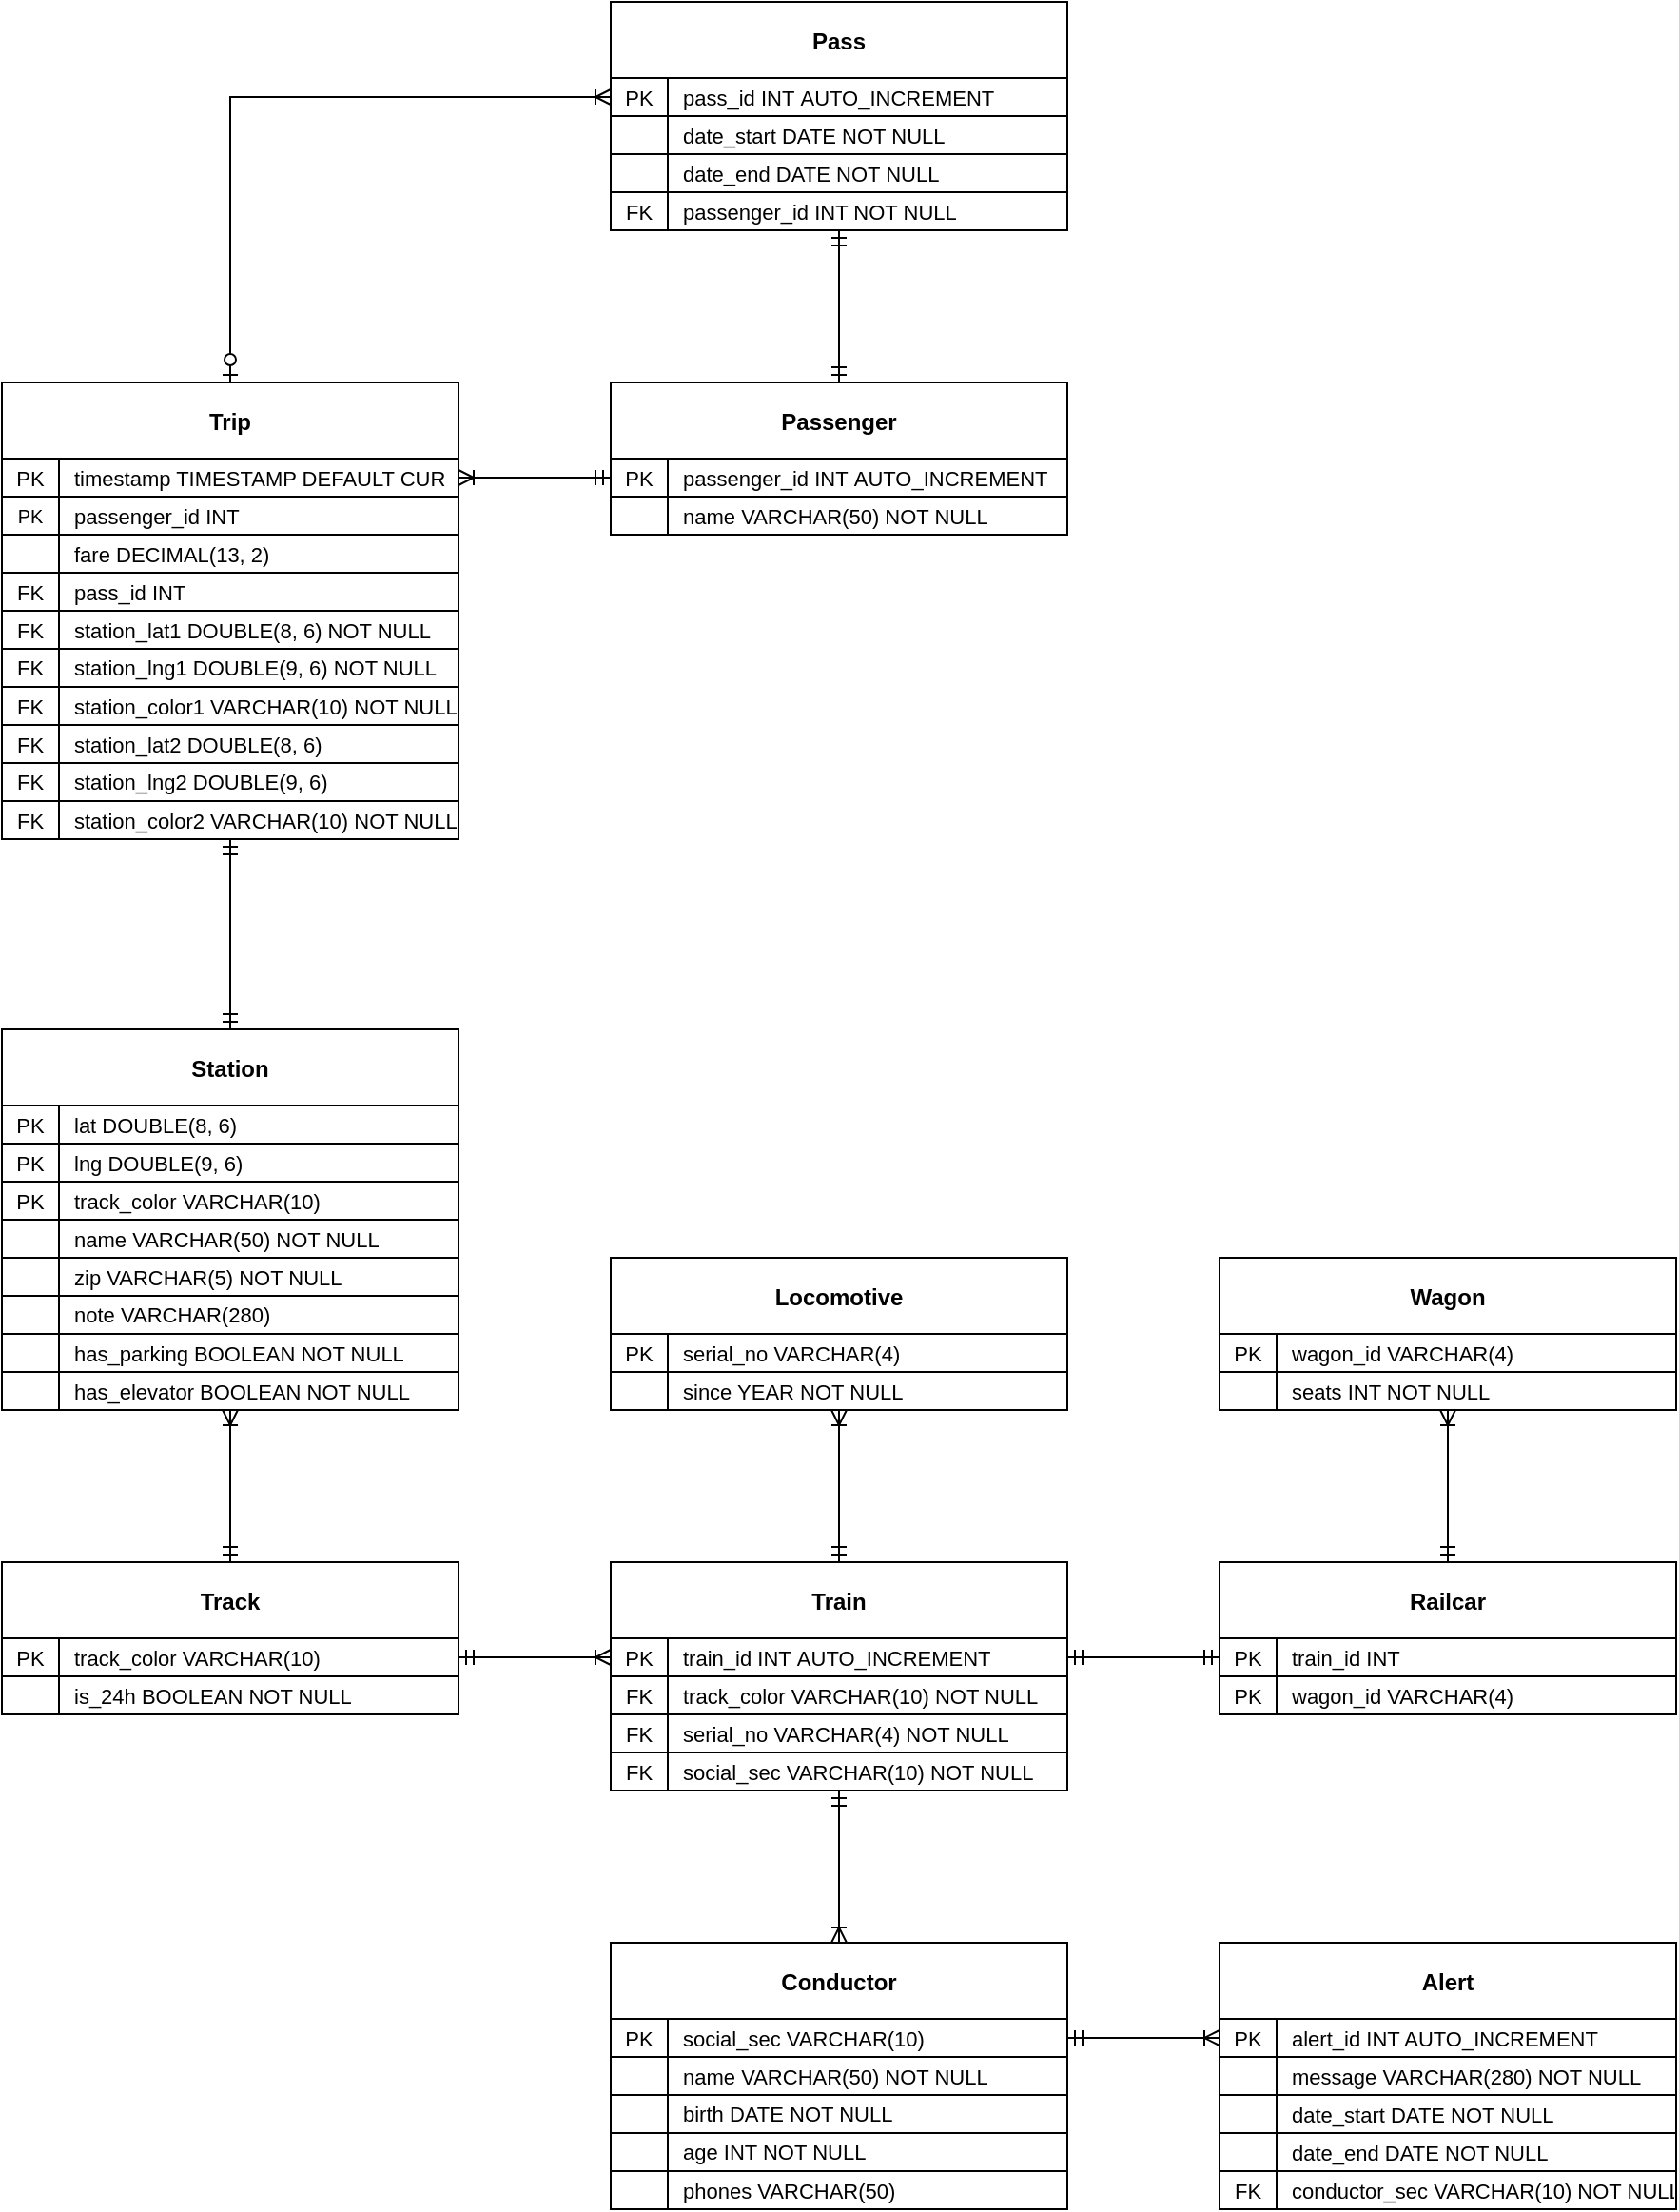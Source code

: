 <mxfile version="21.1.2" type="device">
  <diagram id="R2lEEEUBdFMjLlhIrx00" name="Page-1">
    <mxGraphModel dx="794" dy="782" grid="1" gridSize="10" guides="1" tooltips="1" connect="1" arrows="1" fold="1" page="1" pageScale="1" pageWidth="960" pageHeight="1240" math="0" shadow="0" extFonts="Permanent Marker^https://fonts.googleapis.com/css?family=Permanent+Marker">
      <root>
        <mxCell id="0" />
        <mxCell id="1" parent="0" />
        <mxCell id="haOGkzx7AJRhTtGTXuwG-31" value="Track" style="shape=table;startSize=40;container=1;collapsible=0;childLayout=tableLayout;fixedRows=1;rowLines=0;fontStyle=1;align=center;resizeLast=1;fontSize=12;swimlaneFillColor=none;" parent="1" vertex="1">
          <mxGeometry x="40" y="860" width="240" height="80" as="geometry">
            <mxRectangle x="120" y="120" width="80" height="30" as="alternateBounds" />
          </mxGeometry>
        </mxCell>
        <mxCell id="haOGkzx7AJRhTtGTXuwG-32" value="" style="shape=partialRectangle;collapsible=0;dropTarget=0;pointerEvents=0;fillColor=none;points=[[0,0.5],[1,0.5]];portConstraint=eastwest;top=0;left=0;right=0;bottom=1;fontSize=11;" parent="haOGkzx7AJRhTtGTXuwG-31" vertex="1">
          <mxGeometry y="40" width="240" height="20" as="geometry" />
        </mxCell>
        <mxCell id="haOGkzx7AJRhTtGTXuwG-33" value="PK" style="shape=partialRectangle;overflow=hidden;connectable=0;fillColor=none;top=0;left=0;bottom=0;right=0;fontStyle=0;fontSize=11;" parent="haOGkzx7AJRhTtGTXuwG-32" vertex="1">
          <mxGeometry width="30" height="20" as="geometry">
            <mxRectangle width="30" height="20" as="alternateBounds" />
          </mxGeometry>
        </mxCell>
        <mxCell id="haOGkzx7AJRhTtGTXuwG-34" value="track_color VARCHAR(10)" style="shape=partialRectangle;overflow=hidden;connectable=0;fillColor=none;top=0;left=0;bottom=0;right=0;align=left;spacingLeft=6;fontStyle=0;fontSize=11;" parent="haOGkzx7AJRhTtGTXuwG-32" vertex="1">
          <mxGeometry x="30" width="210" height="20" as="geometry">
            <mxRectangle width="210" height="20" as="alternateBounds" />
          </mxGeometry>
        </mxCell>
        <mxCell id="haOGkzx7AJRhTtGTXuwG-35" value="" style="shape=partialRectangle;collapsible=0;dropTarget=0;pointerEvents=0;fillColor=none;points=[[0,0.5],[1,0.5]];portConstraint=eastwest;top=0;left=0;right=0;bottom=0;fontSize=11;" parent="haOGkzx7AJRhTtGTXuwG-31" vertex="1">
          <mxGeometry y="60" width="240" height="20" as="geometry" />
        </mxCell>
        <mxCell id="haOGkzx7AJRhTtGTXuwG-36" value="" style="shape=partialRectangle;overflow=hidden;connectable=0;fillColor=none;top=0;left=0;bottom=0;right=0;fontSize=11;" parent="haOGkzx7AJRhTtGTXuwG-35" vertex="1">
          <mxGeometry width="30" height="20" as="geometry">
            <mxRectangle width="30" height="20" as="alternateBounds" />
          </mxGeometry>
        </mxCell>
        <mxCell id="haOGkzx7AJRhTtGTXuwG-37" value="is_24h BOOLEAN NOT NULL" style="shape=partialRectangle;overflow=hidden;connectable=0;fillColor=none;top=0;left=0;bottom=0;right=0;align=left;spacingLeft=6;fontSize=11;" parent="haOGkzx7AJRhTtGTXuwG-35" vertex="1">
          <mxGeometry x="30" width="210" height="20" as="geometry">
            <mxRectangle width="210" height="20" as="alternateBounds" />
          </mxGeometry>
        </mxCell>
        <mxCell id="haOGkzx7AJRhTtGTXuwG-38" value="Station" style="shape=table;startSize=40;container=1;collapsible=0;childLayout=tableLayout;fixedRows=1;rowLines=0;fontStyle=1;align=center;resizeLast=1;fontSize=12;swimlaneFillColor=none;" parent="1" vertex="1">
          <mxGeometry x="40" y="580" width="240" height="200" as="geometry">
            <mxRectangle x="120" y="120" width="80" height="30" as="alternateBounds" />
          </mxGeometry>
        </mxCell>
        <mxCell id="haOGkzx7AJRhTtGTXuwG-39" value="" style="shape=partialRectangle;collapsible=0;dropTarget=0;pointerEvents=0;fillColor=none;points=[[0,0.5],[1,0.5]];portConstraint=eastwest;top=0;left=0;right=0;bottom=1;fontSize=11;" parent="haOGkzx7AJRhTtGTXuwG-38" vertex="1">
          <mxGeometry y="40" width="240" height="20" as="geometry" />
        </mxCell>
        <mxCell id="haOGkzx7AJRhTtGTXuwG-40" value="PK" style="shape=partialRectangle;overflow=hidden;connectable=0;fillColor=none;top=0;left=0;bottom=0;right=0;fontStyle=0;fontSize=11;" parent="haOGkzx7AJRhTtGTXuwG-39" vertex="1">
          <mxGeometry width="30" height="20" as="geometry">
            <mxRectangle width="30" height="20" as="alternateBounds" />
          </mxGeometry>
        </mxCell>
        <mxCell id="haOGkzx7AJRhTtGTXuwG-41" value="lat DOUBLE(8, 6)" style="shape=partialRectangle;overflow=hidden;connectable=0;fillColor=none;top=0;left=0;bottom=0;right=0;align=left;spacingLeft=6;fontStyle=0;fontSize=11;" parent="haOGkzx7AJRhTtGTXuwG-39" vertex="1">
          <mxGeometry x="30" width="210" height="20" as="geometry">
            <mxRectangle width="210" height="20" as="alternateBounds" />
          </mxGeometry>
        </mxCell>
        <mxCell id="haOGkzx7AJRhTtGTXuwG-91" value="" style="shape=partialRectangle;collapsible=0;dropTarget=0;pointerEvents=0;fillColor=none;top=0;left=0;bottom=1;right=0;points=[[0,0.5],[1,0.5]];portConstraint=eastwest;fontSize=11;" parent="haOGkzx7AJRhTtGTXuwG-38" vertex="1">
          <mxGeometry y="60" width="240" height="20" as="geometry" />
        </mxCell>
        <mxCell id="haOGkzx7AJRhTtGTXuwG-92" value="PK" style="shape=partialRectangle;connectable=0;fillColor=none;top=0;left=0;bottom=0;right=0;fontStyle=0;overflow=hidden;fontSize=11;" parent="haOGkzx7AJRhTtGTXuwG-91" vertex="1">
          <mxGeometry width="30" height="20" as="geometry">
            <mxRectangle width="30" height="20" as="alternateBounds" />
          </mxGeometry>
        </mxCell>
        <mxCell id="haOGkzx7AJRhTtGTXuwG-93" value="lng DOUBLE(9, 6)" style="shape=partialRectangle;connectable=0;fillColor=none;top=0;left=0;bottom=0;right=0;align=left;spacingLeft=6;fontStyle=0;overflow=hidden;fontSize=11;" parent="haOGkzx7AJRhTtGTXuwG-91" vertex="1">
          <mxGeometry x="30" width="210" height="20" as="geometry">
            <mxRectangle width="210" height="20" as="alternateBounds" />
          </mxGeometry>
        </mxCell>
        <mxCell id="5qXfLf6vnaG7oEEd6MVo-11" value="" style="shape=tableRow;horizontal=0;startSize=0;swimlaneHead=0;swimlaneBody=0;fillColor=none;collapsible=0;dropTarget=0;points=[[0,0.5],[1,0.5]];portConstraint=eastwest;top=0;left=0;right=0;bottom=1;fontSize=11;" parent="haOGkzx7AJRhTtGTXuwG-38" vertex="1">
          <mxGeometry y="80" width="240" height="20" as="geometry" />
        </mxCell>
        <mxCell id="5qXfLf6vnaG7oEEd6MVo-12" value="PK" style="shape=partialRectangle;connectable=0;fillColor=none;top=0;left=0;bottom=0;right=0;fontStyle=0;overflow=hidden;fontSize=11;" parent="5qXfLf6vnaG7oEEd6MVo-11" vertex="1">
          <mxGeometry width="30" height="20" as="geometry">
            <mxRectangle width="30" height="20" as="alternateBounds" />
          </mxGeometry>
        </mxCell>
        <mxCell id="5qXfLf6vnaG7oEEd6MVo-13" value="track_color VARCHAR(10)" style="shape=partialRectangle;connectable=0;fillColor=none;top=0;left=0;bottom=0;right=0;align=left;spacingLeft=6;fontStyle=0;overflow=hidden;fontSize=11;" parent="5qXfLf6vnaG7oEEd6MVo-11" vertex="1">
          <mxGeometry x="30" width="210" height="20" as="geometry">
            <mxRectangle width="210" height="20" as="alternateBounds" />
          </mxGeometry>
        </mxCell>
        <mxCell id="5qXfLf6vnaG7oEEd6MVo-21" value="" style="shape=tableRow;horizontal=0;startSize=0;swimlaneHead=0;swimlaneBody=0;fillColor=none;collapsible=0;dropTarget=0;points=[[0,0.5],[1,0.5]];portConstraint=eastwest;top=0;left=0;right=0;bottom=1;fontSize=11;" parent="haOGkzx7AJRhTtGTXuwG-38" vertex="1">
          <mxGeometry y="100" width="240" height="20" as="geometry" />
        </mxCell>
        <mxCell id="5qXfLf6vnaG7oEEd6MVo-22" value="" style="shape=partialRectangle;connectable=0;fillColor=none;top=0;left=0;bottom=0;right=0;fontStyle=0;overflow=hidden;fontSize=11;" parent="5qXfLf6vnaG7oEEd6MVo-21" vertex="1">
          <mxGeometry width="30" height="20" as="geometry">
            <mxRectangle width="30" height="20" as="alternateBounds" />
          </mxGeometry>
        </mxCell>
        <mxCell id="5qXfLf6vnaG7oEEd6MVo-23" value="name VARCHAR(50) NOT NULL" style="shape=partialRectangle;connectable=0;fillColor=none;top=0;left=0;bottom=0;right=0;align=left;spacingLeft=6;fontStyle=0;overflow=hidden;fontSize=11;" parent="5qXfLf6vnaG7oEEd6MVo-21" vertex="1">
          <mxGeometry x="30" width="210" height="20" as="geometry">
            <mxRectangle width="210" height="20" as="alternateBounds" />
          </mxGeometry>
        </mxCell>
        <mxCell id="HV3vpuSh4EEI__YdKxVC-85" value="" style="shape=tableRow;horizontal=0;startSize=0;swimlaneHead=0;swimlaneBody=0;fillColor=none;collapsible=0;dropTarget=0;points=[[0,0.5],[1,0.5]];portConstraint=eastwest;top=0;left=0;right=0;bottom=1;fontSize=11;" parent="haOGkzx7AJRhTtGTXuwG-38" vertex="1">
          <mxGeometry y="120" width="240" height="20" as="geometry" />
        </mxCell>
        <mxCell id="HV3vpuSh4EEI__YdKxVC-86" value="" style="shape=partialRectangle;connectable=0;fillColor=none;top=0;left=0;bottom=0;right=0;fontStyle=0;overflow=hidden;fontSize=11;" parent="HV3vpuSh4EEI__YdKxVC-85" vertex="1">
          <mxGeometry width="30" height="20" as="geometry">
            <mxRectangle width="30" height="20" as="alternateBounds" />
          </mxGeometry>
        </mxCell>
        <mxCell id="HV3vpuSh4EEI__YdKxVC-87" value="zip VARCHAR(5) NOT NULL" style="shape=partialRectangle;connectable=0;fillColor=none;top=0;left=0;bottom=0;right=0;align=left;spacingLeft=6;fontStyle=0;overflow=hidden;fontSize=11;" parent="HV3vpuSh4EEI__YdKxVC-85" vertex="1">
          <mxGeometry x="30" width="210" height="20" as="geometry">
            <mxRectangle width="210" height="20" as="alternateBounds" />
          </mxGeometry>
        </mxCell>
        <mxCell id="otyB8p5M7Ysmz30Y8N7L-1" value="" style="shape=tableRow;horizontal=0;startSize=0;swimlaneHead=0;swimlaneBody=0;fillColor=none;collapsible=0;dropTarget=0;points=[[0,0.5],[1,0.5]];portConstraint=eastwest;top=0;left=0;right=0;bottom=1;" parent="haOGkzx7AJRhTtGTXuwG-38" vertex="1">
          <mxGeometry y="140" width="240" height="20" as="geometry" />
        </mxCell>
        <mxCell id="otyB8p5M7Ysmz30Y8N7L-2" value="" style="shape=partialRectangle;connectable=0;fillColor=none;top=0;left=0;bottom=0;right=0;fontStyle=1;overflow=hidden;whiteSpace=wrap;html=1;" parent="otyB8p5M7Ysmz30Y8N7L-1" vertex="1">
          <mxGeometry width="30" height="20" as="geometry">
            <mxRectangle width="30" height="20" as="alternateBounds" />
          </mxGeometry>
        </mxCell>
        <mxCell id="otyB8p5M7Ysmz30Y8N7L-3" value="note VARCHAR(280)" style="shape=partialRectangle;connectable=0;fillColor=none;top=0;left=0;bottom=0;right=0;align=left;spacingLeft=6;fontStyle=0;overflow=hidden;whiteSpace=wrap;html=1;fontSize=11;" parent="otyB8p5M7Ysmz30Y8N7L-1" vertex="1">
          <mxGeometry x="30" width="210" height="20" as="geometry">
            <mxRectangle width="210" height="20" as="alternateBounds" />
          </mxGeometry>
        </mxCell>
        <mxCell id="HV3vpuSh4EEI__YdKxVC-82" value="" style="shape=tableRow;horizontal=0;startSize=0;swimlaneHead=0;swimlaneBody=0;fillColor=none;collapsible=0;dropTarget=0;points=[[0,0.5],[1,0.5]];portConstraint=eastwest;top=0;left=0;right=0;bottom=1;fontSize=11;" parent="haOGkzx7AJRhTtGTXuwG-38" vertex="1">
          <mxGeometry y="160" width="240" height="20" as="geometry" />
        </mxCell>
        <mxCell id="HV3vpuSh4EEI__YdKxVC-83" value="" style="shape=partialRectangle;connectable=0;fillColor=none;top=0;left=0;bottom=0;right=0;fontStyle=0;overflow=hidden;fontSize=11;" parent="HV3vpuSh4EEI__YdKxVC-82" vertex="1">
          <mxGeometry width="30" height="20" as="geometry">
            <mxRectangle width="30" height="20" as="alternateBounds" />
          </mxGeometry>
        </mxCell>
        <mxCell id="HV3vpuSh4EEI__YdKxVC-84" value="has_parking BOOLEAN NOT NULL" style="shape=partialRectangle;connectable=0;fillColor=none;top=0;left=0;bottom=0;right=0;align=left;spacingLeft=6;fontStyle=0;overflow=hidden;fontSize=11;" parent="HV3vpuSh4EEI__YdKxVC-82" vertex="1">
          <mxGeometry x="30" width="210" height="20" as="geometry">
            <mxRectangle width="210" height="20" as="alternateBounds" />
          </mxGeometry>
        </mxCell>
        <mxCell id="haOGkzx7AJRhTtGTXuwG-42" value="" style="shape=partialRectangle;collapsible=0;dropTarget=0;pointerEvents=0;fillColor=none;points=[[0,0.5],[1,0.5]];portConstraint=eastwest;top=0;left=0;right=0;bottom=0;fontSize=11;" parent="haOGkzx7AJRhTtGTXuwG-38" vertex="1">
          <mxGeometry y="180" width="240" height="20" as="geometry" />
        </mxCell>
        <mxCell id="haOGkzx7AJRhTtGTXuwG-43" value="" style="shape=partialRectangle;overflow=hidden;connectable=0;fillColor=none;top=0;left=0;bottom=0;right=0;fontSize=11;" parent="haOGkzx7AJRhTtGTXuwG-42" vertex="1">
          <mxGeometry width="30" height="20" as="geometry">
            <mxRectangle width="30" height="20" as="alternateBounds" />
          </mxGeometry>
        </mxCell>
        <mxCell id="haOGkzx7AJRhTtGTXuwG-44" value="has_elevator BOOLEAN NOT NULL" style="shape=partialRectangle;overflow=hidden;connectable=0;fillColor=none;top=0;left=0;bottom=0;right=0;align=left;spacingLeft=6;fontSize=11;" parent="haOGkzx7AJRhTtGTXuwG-42" vertex="1">
          <mxGeometry x="30" width="210" height="20" as="geometry">
            <mxRectangle width="210" height="20" as="alternateBounds" />
          </mxGeometry>
        </mxCell>
        <mxCell id="haOGkzx7AJRhTtGTXuwG-96" value="Alert" style="shape=table;startSize=40;container=1;collapsible=0;childLayout=tableLayout;fixedRows=1;rowLines=0;fontStyle=1;align=center;resizeLast=1;fontSize=12;swimlaneFillColor=none;" parent="1" vertex="1">
          <mxGeometry x="680" y="1060" width="240" height="140" as="geometry">
            <mxRectangle x="120" y="120" width="80" height="30" as="alternateBounds" />
          </mxGeometry>
        </mxCell>
        <mxCell id="haOGkzx7AJRhTtGTXuwG-97" value="" style="shape=partialRectangle;collapsible=0;dropTarget=0;pointerEvents=0;fillColor=none;points=[[0,0.5],[1,0.5]];portConstraint=eastwest;top=0;left=0;right=0;bottom=1;fontSize=11;" parent="haOGkzx7AJRhTtGTXuwG-96" vertex="1">
          <mxGeometry y="40" width="240" height="20" as="geometry" />
        </mxCell>
        <mxCell id="haOGkzx7AJRhTtGTXuwG-98" value="PK" style="shape=partialRectangle;overflow=hidden;connectable=0;fillColor=none;top=0;left=0;bottom=0;right=0;fontStyle=0;fontSize=11;" parent="haOGkzx7AJRhTtGTXuwG-97" vertex="1">
          <mxGeometry width="30" height="20" as="geometry">
            <mxRectangle width="30" height="20" as="alternateBounds" />
          </mxGeometry>
        </mxCell>
        <mxCell id="haOGkzx7AJRhTtGTXuwG-99" value="alert_id INT AUTO_INCREMENT" style="shape=partialRectangle;overflow=hidden;connectable=0;fillColor=none;top=0;left=0;bottom=0;right=0;align=left;spacingLeft=6;fontStyle=0;fontSize=11;" parent="haOGkzx7AJRhTtGTXuwG-97" vertex="1">
          <mxGeometry x="30" width="210" height="20" as="geometry">
            <mxRectangle width="210" height="20" as="alternateBounds" />
          </mxGeometry>
        </mxCell>
        <mxCell id="haOGkzx7AJRhTtGTXuwG-104" value="" style="shape=partialRectangle;collapsible=0;dropTarget=0;pointerEvents=0;fillColor=none;top=0;left=0;bottom=1;right=0;points=[[0,0.5],[1,0.5]];portConstraint=eastwest;fontSize=11;" parent="haOGkzx7AJRhTtGTXuwG-96" vertex="1">
          <mxGeometry y="60" width="240" height="20" as="geometry" />
        </mxCell>
        <mxCell id="haOGkzx7AJRhTtGTXuwG-105" value="" style="shape=partialRectangle;connectable=0;fillColor=none;top=0;left=0;bottom=0;right=0;fontStyle=0;overflow=hidden;fontSize=11;" parent="haOGkzx7AJRhTtGTXuwG-104" vertex="1">
          <mxGeometry width="30" height="20" as="geometry">
            <mxRectangle width="30" height="20" as="alternateBounds" />
          </mxGeometry>
        </mxCell>
        <mxCell id="haOGkzx7AJRhTtGTXuwG-106" value="message VARCHAR(280) NOT NULL" style="shape=partialRectangle;connectable=0;fillColor=none;top=0;left=0;bottom=0;right=0;align=left;spacingLeft=6;fontStyle=0;overflow=hidden;fontSize=11;" parent="haOGkzx7AJRhTtGTXuwG-104" vertex="1">
          <mxGeometry x="30" width="210" height="20" as="geometry">
            <mxRectangle width="210" height="20" as="alternateBounds" />
          </mxGeometry>
        </mxCell>
        <mxCell id="HV3vpuSh4EEI__YdKxVC-13" value="" style="shape=tableRow;horizontal=0;startSize=0;swimlaneHead=0;swimlaneBody=0;fillColor=none;collapsible=0;dropTarget=0;points=[[0,0.5],[1,0.5]];portConstraint=eastwest;top=0;left=0;right=0;bottom=1;" parent="haOGkzx7AJRhTtGTXuwG-96" vertex="1">
          <mxGeometry y="80" width="240" height="20" as="geometry" />
        </mxCell>
        <mxCell id="HV3vpuSh4EEI__YdKxVC-14" value="" style="shape=partialRectangle;connectable=0;fillColor=none;top=0;left=0;bottom=0;right=0;fontStyle=0;overflow=hidden;fontSize=11;" parent="HV3vpuSh4EEI__YdKxVC-13" vertex="1">
          <mxGeometry width="30" height="20" as="geometry">
            <mxRectangle width="30" height="20" as="alternateBounds" />
          </mxGeometry>
        </mxCell>
        <mxCell id="HV3vpuSh4EEI__YdKxVC-15" value="date_start DATE NOT NULL" style="shape=partialRectangle;connectable=0;fillColor=none;top=0;left=0;bottom=0;right=0;align=left;spacingLeft=6;fontStyle=0;overflow=hidden;fontSize=11;" parent="HV3vpuSh4EEI__YdKxVC-13" vertex="1">
          <mxGeometry x="30" width="210" height="20" as="geometry">
            <mxRectangle width="210" height="20" as="alternateBounds" />
          </mxGeometry>
        </mxCell>
        <mxCell id="HV3vpuSh4EEI__YdKxVC-21" value="" style="shape=tableRow;horizontal=0;startSize=0;swimlaneHead=0;swimlaneBody=0;fillColor=none;collapsible=0;dropTarget=0;points=[[0,0.5],[1,0.5]];portConstraint=eastwest;top=0;left=0;right=0;bottom=1;fontSize=11;" parent="haOGkzx7AJRhTtGTXuwG-96" vertex="1">
          <mxGeometry y="100" width="240" height="20" as="geometry" />
        </mxCell>
        <mxCell id="HV3vpuSh4EEI__YdKxVC-22" value="" style="shape=partialRectangle;connectable=0;fillColor=none;top=0;left=0;bottom=0;right=0;fontStyle=0;overflow=hidden;fontSize=11;" parent="HV3vpuSh4EEI__YdKxVC-21" vertex="1">
          <mxGeometry width="30" height="20" as="geometry">
            <mxRectangle width="30" height="20" as="alternateBounds" />
          </mxGeometry>
        </mxCell>
        <mxCell id="HV3vpuSh4EEI__YdKxVC-23" value="date_end DATE NOT NULL" style="shape=partialRectangle;connectable=0;fillColor=none;top=0;left=0;bottom=0;right=0;align=left;spacingLeft=6;fontStyle=0;overflow=hidden;fontSize=11;" parent="HV3vpuSh4EEI__YdKxVC-21" vertex="1">
          <mxGeometry x="30" width="210" height="20" as="geometry">
            <mxRectangle width="210" height="20" as="alternateBounds" />
          </mxGeometry>
        </mxCell>
        <mxCell id="haOGkzx7AJRhTtGTXuwG-100" value="" style="shape=partialRectangle;collapsible=0;dropTarget=0;pointerEvents=0;fillColor=none;points=[[0,0.5],[1,0.5]];portConstraint=eastwest;top=0;left=0;right=0;bottom=0;fontSize=11;" parent="haOGkzx7AJRhTtGTXuwG-96" vertex="1">
          <mxGeometry y="120" width="240" height="20" as="geometry" />
        </mxCell>
        <mxCell id="haOGkzx7AJRhTtGTXuwG-101" value="FK" style="shape=partialRectangle;overflow=hidden;connectable=0;fillColor=none;top=0;left=0;bottom=0;right=0;fontSize=11;" parent="haOGkzx7AJRhTtGTXuwG-100" vertex="1">
          <mxGeometry width="30" height="20" as="geometry">
            <mxRectangle width="30" height="20" as="alternateBounds" />
          </mxGeometry>
        </mxCell>
        <mxCell id="haOGkzx7AJRhTtGTXuwG-102" value="conductor_sec VARCHAR(10) NOT NULL" style="shape=partialRectangle;overflow=hidden;connectable=0;fillColor=none;top=0;left=0;bottom=0;right=0;align=left;spacingLeft=6;fontSize=11;" parent="haOGkzx7AJRhTtGTXuwG-100" vertex="1">
          <mxGeometry x="30" width="210" height="20" as="geometry">
            <mxRectangle width="210" height="20" as="alternateBounds" />
          </mxGeometry>
        </mxCell>
        <mxCell id="hYKnTxbMZlwn1Im4ecW8-1" value="Wagon" style="shape=table;startSize=40;container=1;collapsible=0;childLayout=tableLayout;fixedRows=1;rowLines=0;fontStyle=1;align=center;resizeLast=1;fontSize=12;swimlaneFillColor=none;" parent="1" vertex="1">
          <mxGeometry x="680" y="700" width="240" height="80" as="geometry">
            <mxRectangle x="120" y="120" width="80" height="30" as="alternateBounds" />
          </mxGeometry>
        </mxCell>
        <mxCell id="hYKnTxbMZlwn1Im4ecW8-2" value="" style="shape=partialRectangle;collapsible=0;dropTarget=0;pointerEvents=0;fillColor=none;points=[[0,0.5],[1,0.5]];portConstraint=eastwest;top=0;left=0;right=0;bottom=1;fontSize=11;" parent="hYKnTxbMZlwn1Im4ecW8-1" vertex="1">
          <mxGeometry y="40" width="240" height="20" as="geometry" />
        </mxCell>
        <mxCell id="hYKnTxbMZlwn1Im4ecW8-3" value="PK" style="shape=partialRectangle;overflow=hidden;connectable=0;fillColor=none;top=0;left=0;bottom=0;right=0;fontStyle=0;fontSize=11;" parent="hYKnTxbMZlwn1Im4ecW8-2" vertex="1">
          <mxGeometry width="30" height="20" as="geometry">
            <mxRectangle width="30" height="20" as="alternateBounds" />
          </mxGeometry>
        </mxCell>
        <mxCell id="hYKnTxbMZlwn1Im4ecW8-4" value="wagon_id VARCHAR(4)" style="shape=partialRectangle;overflow=hidden;connectable=0;fillColor=none;top=0;left=0;bottom=0;right=0;align=left;spacingLeft=6;fontStyle=0;fontSize=11;" parent="hYKnTxbMZlwn1Im4ecW8-2" vertex="1">
          <mxGeometry x="30" width="210" height="20" as="geometry">
            <mxRectangle width="210" height="20" as="alternateBounds" />
          </mxGeometry>
        </mxCell>
        <mxCell id="hYKnTxbMZlwn1Im4ecW8-8" value="" style="shape=partialRectangle;collapsible=0;dropTarget=0;pointerEvents=0;fillColor=none;points=[[0,0.5],[1,0.5]];portConstraint=eastwest;top=0;left=0;right=0;bottom=0;fontSize=11;" parent="hYKnTxbMZlwn1Im4ecW8-1" vertex="1">
          <mxGeometry y="60" width="240" height="20" as="geometry" />
        </mxCell>
        <mxCell id="hYKnTxbMZlwn1Im4ecW8-9" value="" style="shape=partialRectangle;overflow=hidden;connectable=0;fillColor=none;top=0;left=0;bottom=0;right=0;fontSize=11;" parent="hYKnTxbMZlwn1Im4ecW8-8" vertex="1">
          <mxGeometry width="30" height="20" as="geometry">
            <mxRectangle width="30" height="20" as="alternateBounds" />
          </mxGeometry>
        </mxCell>
        <mxCell id="hYKnTxbMZlwn1Im4ecW8-10" value="seats INT NOT NULL" style="shape=partialRectangle;overflow=hidden;connectable=0;fillColor=none;top=0;left=0;bottom=0;right=0;align=left;spacingLeft=6;fontSize=11;fontStyle=0" parent="hYKnTxbMZlwn1Im4ecW8-8" vertex="1">
          <mxGeometry x="30" width="210" height="20" as="geometry">
            <mxRectangle width="210" height="20" as="alternateBounds" />
          </mxGeometry>
        </mxCell>
        <mxCell id="hYKnTxbMZlwn1Im4ecW8-21" value="Trip" style="shape=table;startSize=40;container=1;collapsible=0;childLayout=tableLayout;fixedRows=1;rowLines=0;fontStyle=1;align=center;resizeLast=1;fontSize=12;swimlaneFillColor=none;" parent="1" vertex="1">
          <mxGeometry x="40" y="240" width="240" height="240" as="geometry">
            <mxRectangle x="120" y="120" width="80" height="30" as="alternateBounds" />
          </mxGeometry>
        </mxCell>
        <mxCell id="hYKnTxbMZlwn1Im4ecW8-22" value="" style="shape=partialRectangle;collapsible=0;dropTarget=0;pointerEvents=0;fillColor=none;points=[[0,0.5],[1,0.5]];portConstraint=eastwest;top=0;left=0;right=0;bottom=1;fontSize=11;" parent="hYKnTxbMZlwn1Im4ecW8-21" vertex="1">
          <mxGeometry y="40" width="240" height="20" as="geometry" />
        </mxCell>
        <mxCell id="hYKnTxbMZlwn1Im4ecW8-23" value="PK" style="shape=partialRectangle;overflow=hidden;connectable=0;fillColor=none;top=0;left=0;bottom=0;right=0;fontStyle=0;fontSize=11;" parent="hYKnTxbMZlwn1Im4ecW8-22" vertex="1">
          <mxGeometry width="30" height="20" as="geometry">
            <mxRectangle width="30" height="20" as="alternateBounds" />
          </mxGeometry>
        </mxCell>
        <mxCell id="hYKnTxbMZlwn1Im4ecW8-24" value="timestamp TIMESTAMP DEFAULT CUR" style="shape=partialRectangle;overflow=hidden;connectable=0;fillColor=none;top=0;left=0;bottom=0;right=0;align=left;spacingLeft=6;fontStyle=0;fontSize=11;" parent="hYKnTxbMZlwn1Im4ecW8-22" vertex="1">
          <mxGeometry x="30" width="210" height="20" as="geometry">
            <mxRectangle width="210" height="20" as="alternateBounds" />
          </mxGeometry>
        </mxCell>
        <mxCell id="hYKnTxbMZlwn1Im4ecW8-89" value="" style="shape=tableRow;horizontal=0;startSize=0;swimlaneHead=0;swimlaneBody=0;fillColor=none;collapsible=0;dropTarget=0;points=[[0,0.5],[1,0.5]];portConstraint=eastwest;top=0;left=0;right=0;bottom=1;fontSize=11;" parent="hYKnTxbMZlwn1Im4ecW8-21" vertex="1">
          <mxGeometry y="60" width="240" height="20" as="geometry" />
        </mxCell>
        <mxCell id="hYKnTxbMZlwn1Im4ecW8-90" value="PK" style="shape=partialRectangle;connectable=0;fillColor=none;top=0;left=0;bottom=0;right=0;fontStyle=0;overflow=hidden;fontSize=10;" parent="hYKnTxbMZlwn1Im4ecW8-89" vertex="1">
          <mxGeometry width="30" height="20" as="geometry">
            <mxRectangle width="30" height="20" as="alternateBounds" />
          </mxGeometry>
        </mxCell>
        <mxCell id="hYKnTxbMZlwn1Im4ecW8-91" value="passenger_id INT" style="shape=partialRectangle;connectable=0;fillColor=none;top=0;left=0;bottom=0;right=0;align=left;spacingLeft=6;fontStyle=0;overflow=hidden;fontSize=11;" parent="hYKnTxbMZlwn1Im4ecW8-89" vertex="1">
          <mxGeometry x="30" width="210" height="20" as="geometry">
            <mxRectangle width="210" height="20" as="alternateBounds" />
          </mxGeometry>
        </mxCell>
        <mxCell id="hYKnTxbMZlwn1Im4ecW8-86" value="" style="shape=tableRow;horizontal=0;startSize=0;swimlaneHead=0;swimlaneBody=0;fillColor=none;collapsible=0;dropTarget=0;points=[[0,0.5],[1,0.5]];portConstraint=eastwest;top=0;left=0;right=0;bottom=1;" parent="hYKnTxbMZlwn1Im4ecW8-21" vertex="1">
          <mxGeometry y="80" width="240" height="20" as="geometry" />
        </mxCell>
        <mxCell id="hYKnTxbMZlwn1Im4ecW8-87" value="" style="shape=partialRectangle;connectable=0;fillColor=none;top=0;left=0;bottom=0;right=0;fontStyle=0;overflow=hidden;fontSize=11;" parent="hYKnTxbMZlwn1Im4ecW8-86" vertex="1">
          <mxGeometry width="30" height="20" as="geometry">
            <mxRectangle width="30" height="20" as="alternateBounds" />
          </mxGeometry>
        </mxCell>
        <mxCell id="hYKnTxbMZlwn1Im4ecW8-88" value="fare DECIMAL(13, 2)" style="shape=partialRectangle;connectable=0;fillColor=none;top=0;left=0;bottom=0;right=0;align=left;spacingLeft=6;fontStyle=0;overflow=hidden;fontSize=11;" parent="hYKnTxbMZlwn1Im4ecW8-86" vertex="1">
          <mxGeometry x="30" width="210" height="20" as="geometry">
            <mxRectangle width="210" height="20" as="alternateBounds" />
          </mxGeometry>
        </mxCell>
        <mxCell id="HV3vpuSh4EEI__YdKxVC-105" value="" style="shape=tableRow;horizontal=0;startSize=0;swimlaneHead=0;swimlaneBody=0;fillColor=none;collapsible=0;dropTarget=0;points=[[0,0.5],[1,0.5]];portConstraint=eastwest;top=0;left=0;right=0;bottom=1;fontSize=11;" parent="hYKnTxbMZlwn1Im4ecW8-21" vertex="1">
          <mxGeometry y="100" width="240" height="20" as="geometry" />
        </mxCell>
        <mxCell id="HV3vpuSh4EEI__YdKxVC-106" value="FK" style="shape=partialRectangle;connectable=0;fillColor=none;top=0;left=0;bottom=0;right=0;fontStyle=0;overflow=hidden;fontSize=11;" parent="HV3vpuSh4EEI__YdKxVC-105" vertex="1">
          <mxGeometry width="30" height="20" as="geometry">
            <mxRectangle width="30" height="20" as="alternateBounds" />
          </mxGeometry>
        </mxCell>
        <mxCell id="HV3vpuSh4EEI__YdKxVC-107" value="pass_id INT" style="shape=partialRectangle;connectable=0;fillColor=none;top=0;left=0;bottom=0;right=0;align=left;spacingLeft=6;fontStyle=0;overflow=hidden;fontSize=11;" parent="HV3vpuSh4EEI__YdKxVC-105" vertex="1">
          <mxGeometry x="30" width="210" height="20" as="geometry">
            <mxRectangle width="210" height="20" as="alternateBounds" />
          </mxGeometry>
        </mxCell>
        <mxCell id="HV3vpuSh4EEI__YdKxVC-90" value="" style="shape=tableRow;horizontal=0;startSize=0;swimlaneHead=0;swimlaneBody=0;fillColor=none;collapsible=0;dropTarget=0;points=[[0,0.5],[1,0.5]];portConstraint=eastwest;top=0;left=0;right=0;bottom=1;fontSize=11;" parent="hYKnTxbMZlwn1Im4ecW8-21" vertex="1">
          <mxGeometry y="120" width="240" height="20" as="geometry" />
        </mxCell>
        <mxCell id="HV3vpuSh4EEI__YdKxVC-91" value="FK" style="shape=partialRectangle;connectable=0;fillColor=none;top=0;left=0;bottom=0;right=0;fontStyle=0;overflow=hidden;fontSize=11;" parent="HV3vpuSh4EEI__YdKxVC-90" vertex="1">
          <mxGeometry width="30" height="20" as="geometry">
            <mxRectangle width="30" height="20" as="alternateBounds" />
          </mxGeometry>
        </mxCell>
        <mxCell id="HV3vpuSh4EEI__YdKxVC-92" value="station_lat1 DOUBLE(8, 6) NOT NULL" style="shape=partialRectangle;connectable=0;fillColor=none;top=0;left=0;bottom=0;right=0;align=left;spacingLeft=6;fontStyle=0;overflow=hidden;fontSize=11;" parent="HV3vpuSh4EEI__YdKxVC-90" vertex="1">
          <mxGeometry x="30" width="210" height="20" as="geometry">
            <mxRectangle width="210" height="20" as="alternateBounds" />
          </mxGeometry>
        </mxCell>
        <mxCell id="otyB8p5M7Ysmz30Y8N7L-13" value="" style="shape=tableRow;horizontal=0;startSize=0;swimlaneHead=0;swimlaneBody=0;fillColor=none;collapsible=0;dropTarget=0;points=[[0,0.5],[1,0.5]];portConstraint=eastwest;top=0;left=0;right=0;bottom=1;" parent="hYKnTxbMZlwn1Im4ecW8-21" vertex="1">
          <mxGeometry y="140" width="240" height="20" as="geometry" />
        </mxCell>
        <mxCell id="otyB8p5M7Ysmz30Y8N7L-14" value="FK" style="shape=partialRectangle;connectable=0;fillColor=none;top=0;left=0;bottom=0;right=0;fontStyle=0;overflow=hidden;whiteSpace=wrap;html=1;fontSize=11;" parent="otyB8p5M7Ysmz30Y8N7L-13" vertex="1">
          <mxGeometry width="30" height="20" as="geometry">
            <mxRectangle width="30" height="20" as="alternateBounds" />
          </mxGeometry>
        </mxCell>
        <mxCell id="otyB8p5M7Ysmz30Y8N7L-15" value="station_lng1 DOUBLE(9, 6) NOT NULL" style="shape=partialRectangle;connectable=0;fillColor=none;top=0;left=0;bottom=0;right=0;align=left;spacingLeft=6;fontStyle=0;overflow=hidden;whiteSpace=wrap;html=1;fontSize=11;" parent="otyB8p5M7Ysmz30Y8N7L-13" vertex="1">
          <mxGeometry x="30" width="210" height="20" as="geometry">
            <mxRectangle width="210" height="20" as="alternateBounds" />
          </mxGeometry>
        </mxCell>
        <mxCell id="HV3vpuSh4EEI__YdKxVC-93" value="" style="shape=tableRow;horizontal=0;startSize=0;swimlaneHead=0;swimlaneBody=0;fillColor=none;collapsible=0;dropTarget=0;points=[[0,0.5],[1,0.5]];portConstraint=eastwest;top=0;left=0;right=0;bottom=1;fontSize=11;" parent="hYKnTxbMZlwn1Im4ecW8-21" vertex="1">
          <mxGeometry y="160" width="240" height="20" as="geometry" />
        </mxCell>
        <mxCell id="HV3vpuSh4EEI__YdKxVC-94" value="FK" style="shape=partialRectangle;connectable=0;fillColor=none;top=0;left=0;bottom=0;right=0;fontStyle=0;overflow=hidden;fontSize=11;" parent="HV3vpuSh4EEI__YdKxVC-93" vertex="1">
          <mxGeometry width="30" height="20" as="geometry">
            <mxRectangle width="30" height="20" as="alternateBounds" />
          </mxGeometry>
        </mxCell>
        <mxCell id="HV3vpuSh4EEI__YdKxVC-95" value="station_color1 VARCHAR(10) NOT NULL" style="shape=partialRectangle;connectable=0;fillColor=none;top=0;left=0;bottom=0;right=0;align=left;spacingLeft=6;fontStyle=0;overflow=hidden;fontSize=11;" parent="HV3vpuSh4EEI__YdKxVC-93" vertex="1">
          <mxGeometry x="30" width="210" height="20" as="geometry">
            <mxRectangle width="210" height="20" as="alternateBounds" />
          </mxGeometry>
        </mxCell>
        <mxCell id="hYKnTxbMZlwn1Im4ecW8-25" value="" style="shape=partialRectangle;collapsible=0;dropTarget=0;pointerEvents=0;fillColor=none;top=0;left=0;bottom=1;right=0;points=[[0,0.5],[1,0.5]];portConstraint=eastwest;fontSize=11;" parent="hYKnTxbMZlwn1Im4ecW8-21" vertex="1">
          <mxGeometry y="180" width="240" height="20" as="geometry" />
        </mxCell>
        <mxCell id="hYKnTxbMZlwn1Im4ecW8-26" value="FK" style="shape=partialRectangle;connectable=0;fillColor=none;top=0;left=0;bottom=0;right=0;fontStyle=0;overflow=hidden;fontSize=11;" parent="hYKnTxbMZlwn1Im4ecW8-25" vertex="1">
          <mxGeometry width="30" height="20" as="geometry">
            <mxRectangle width="30" height="20" as="alternateBounds" />
          </mxGeometry>
        </mxCell>
        <mxCell id="hYKnTxbMZlwn1Im4ecW8-27" value="station_lat2 DOUBLE(8, 6)" style="shape=partialRectangle;connectable=0;fillColor=none;top=0;left=0;bottom=0;right=0;align=left;spacingLeft=6;fontStyle=0;overflow=hidden;fontSize=11;" parent="hYKnTxbMZlwn1Im4ecW8-25" vertex="1">
          <mxGeometry x="30" width="210" height="20" as="geometry">
            <mxRectangle width="210" height="20" as="alternateBounds" />
          </mxGeometry>
        </mxCell>
        <mxCell id="otyB8p5M7Ysmz30Y8N7L-18" value="" style="shape=tableRow;horizontal=0;startSize=0;swimlaneHead=0;swimlaneBody=0;fillColor=none;collapsible=0;dropTarget=0;points=[[0,0.5],[1,0.5]];portConstraint=eastwest;top=0;left=0;right=0;bottom=1;" parent="hYKnTxbMZlwn1Im4ecW8-21" vertex="1">
          <mxGeometry y="200" width="240" height="20" as="geometry" />
        </mxCell>
        <mxCell id="otyB8p5M7Ysmz30Y8N7L-19" value="&lt;span style=&quot;font-weight: normal;&quot;&gt;&lt;font style=&quot;font-size: 11px;&quot;&gt;FK&lt;/font&gt;&lt;/span&gt;" style="shape=partialRectangle;connectable=0;fillColor=none;top=0;left=0;bottom=0;right=0;fontStyle=1;overflow=hidden;whiteSpace=wrap;html=1;" parent="otyB8p5M7Ysmz30Y8N7L-18" vertex="1">
          <mxGeometry width="30" height="20" as="geometry">
            <mxRectangle width="30" height="20" as="alternateBounds" />
          </mxGeometry>
        </mxCell>
        <mxCell id="otyB8p5M7Ysmz30Y8N7L-20" value="station_lng2 DOUBLE(9, 6)" style="shape=partialRectangle;connectable=0;fillColor=none;top=0;left=0;bottom=0;right=0;align=left;spacingLeft=6;fontStyle=0;overflow=hidden;whiteSpace=wrap;html=1;fontSize=11;" parent="otyB8p5M7Ysmz30Y8N7L-18" vertex="1">
          <mxGeometry x="30" width="210" height="20" as="geometry">
            <mxRectangle width="210" height="20" as="alternateBounds" />
          </mxGeometry>
        </mxCell>
        <mxCell id="hYKnTxbMZlwn1Im4ecW8-28" value="" style="shape=partialRectangle;collapsible=0;dropTarget=0;pointerEvents=0;fillColor=none;points=[[0,0.5],[1,0.5]];portConstraint=eastwest;top=0;left=0;right=0;bottom=0;fontSize=11;" parent="hYKnTxbMZlwn1Im4ecW8-21" vertex="1">
          <mxGeometry y="220" width="240" height="20" as="geometry" />
        </mxCell>
        <mxCell id="hYKnTxbMZlwn1Im4ecW8-29" value="FK" style="shape=partialRectangle;overflow=hidden;connectable=0;fillColor=none;top=0;left=0;bottom=0;right=0;fontSize=11;" parent="hYKnTxbMZlwn1Im4ecW8-28" vertex="1">
          <mxGeometry width="30" height="20" as="geometry">
            <mxRectangle width="30" height="20" as="alternateBounds" />
          </mxGeometry>
        </mxCell>
        <mxCell id="hYKnTxbMZlwn1Im4ecW8-30" value="station_color2 VARCHAR(10) NOT NULL" style="shape=partialRectangle;overflow=hidden;connectable=0;fillColor=none;top=0;left=0;bottom=0;right=0;align=left;spacingLeft=6;fontSize=11;" parent="hYKnTxbMZlwn1Im4ecW8-28" vertex="1">
          <mxGeometry x="30" width="210" height="20" as="geometry">
            <mxRectangle width="210" height="20" as="alternateBounds" />
          </mxGeometry>
        </mxCell>
        <mxCell id="hYKnTxbMZlwn1Im4ecW8-54" value="Pass" style="shape=table;startSize=40;container=1;collapsible=0;childLayout=tableLayout;fixedRows=1;rowLines=0;fontStyle=1;align=center;resizeLast=1;fontSize=12;swimlaneFillColor=none;" parent="1" vertex="1">
          <mxGeometry x="360" y="40" width="240" height="120" as="geometry">
            <mxRectangle x="120" y="120" width="80" height="30" as="alternateBounds" />
          </mxGeometry>
        </mxCell>
        <mxCell id="hYKnTxbMZlwn1Im4ecW8-55" value="" style="shape=partialRectangle;collapsible=0;dropTarget=0;pointerEvents=0;fillColor=none;points=[[0,0.5],[1,0.5]];portConstraint=eastwest;top=0;left=0;right=0;bottom=1;fontSize=11;" parent="hYKnTxbMZlwn1Im4ecW8-54" vertex="1">
          <mxGeometry y="40" width="240" height="20" as="geometry" />
        </mxCell>
        <mxCell id="hYKnTxbMZlwn1Im4ecW8-56" value="PK" style="shape=partialRectangle;overflow=hidden;connectable=0;fillColor=none;top=0;left=0;bottom=0;right=0;fontStyle=0;fontSize=11;" parent="hYKnTxbMZlwn1Im4ecW8-55" vertex="1">
          <mxGeometry width="30" height="20" as="geometry">
            <mxRectangle width="30" height="20" as="alternateBounds" />
          </mxGeometry>
        </mxCell>
        <mxCell id="hYKnTxbMZlwn1Im4ecW8-57" value="pass_id INT AUTO_INCREMENT" style="shape=partialRectangle;overflow=hidden;connectable=0;fillColor=none;top=0;left=0;bottom=0;right=0;align=left;spacingLeft=6;fontStyle=0;fontSize=11;" parent="hYKnTxbMZlwn1Im4ecW8-55" vertex="1">
          <mxGeometry x="30" width="210" height="20" as="geometry">
            <mxRectangle width="210" height="20" as="alternateBounds" />
          </mxGeometry>
        </mxCell>
        <mxCell id="hYKnTxbMZlwn1Im4ecW8-58" value="" style="shape=partialRectangle;collapsible=0;dropTarget=0;pointerEvents=0;fillColor=none;top=0;left=0;bottom=1;right=0;points=[[0,0.5],[1,0.5]];portConstraint=eastwest;fontSize=11;" parent="hYKnTxbMZlwn1Im4ecW8-54" vertex="1">
          <mxGeometry y="60" width="240" height="20" as="geometry" />
        </mxCell>
        <mxCell id="hYKnTxbMZlwn1Im4ecW8-59" value="" style="shape=partialRectangle;connectable=0;fillColor=none;top=0;left=0;bottom=0;right=0;fontStyle=0;overflow=hidden;fontSize=11;" parent="hYKnTxbMZlwn1Im4ecW8-58" vertex="1">
          <mxGeometry width="30" height="20" as="geometry">
            <mxRectangle width="30" height="20" as="alternateBounds" />
          </mxGeometry>
        </mxCell>
        <mxCell id="hYKnTxbMZlwn1Im4ecW8-60" value="date_start DATE NOT NULL" style="shape=partialRectangle;connectable=0;fillColor=none;top=0;left=0;bottom=0;right=0;align=left;spacingLeft=6;fontStyle=0;overflow=hidden;fontSize=11;" parent="hYKnTxbMZlwn1Im4ecW8-58" vertex="1">
          <mxGeometry x="30" width="210" height="20" as="geometry">
            <mxRectangle width="210" height="20" as="alternateBounds" />
          </mxGeometry>
        </mxCell>
        <mxCell id="7NEomwdfLWgAu3nSmSRL-1" value="" style="shape=tableRow;horizontal=0;startSize=0;swimlaneHead=0;swimlaneBody=0;fillColor=none;collapsible=0;dropTarget=0;points=[[0,0.5],[1,0.5]];portConstraint=eastwest;top=0;left=0;right=0;bottom=1;" parent="hYKnTxbMZlwn1Im4ecW8-54" vertex="1">
          <mxGeometry y="80" width="240" height="20" as="geometry" />
        </mxCell>
        <mxCell id="7NEomwdfLWgAu3nSmSRL-2" value="" style="shape=partialRectangle;connectable=0;fillColor=none;top=0;left=0;bottom=0;right=0;fontStyle=0;overflow=hidden;fontSize=11;" parent="7NEomwdfLWgAu3nSmSRL-1" vertex="1">
          <mxGeometry width="30" height="20" as="geometry">
            <mxRectangle width="30" height="20" as="alternateBounds" />
          </mxGeometry>
        </mxCell>
        <mxCell id="7NEomwdfLWgAu3nSmSRL-3" value="date_end DATE NOT NULL" style="shape=partialRectangle;connectable=0;fillColor=none;top=0;left=0;bottom=0;right=0;align=left;spacingLeft=6;fontStyle=0;overflow=hidden;fontSize=11;" parent="7NEomwdfLWgAu3nSmSRL-1" vertex="1">
          <mxGeometry x="30" width="210" height="20" as="geometry">
            <mxRectangle width="210" height="20" as="alternateBounds" />
          </mxGeometry>
        </mxCell>
        <mxCell id="hYKnTxbMZlwn1Im4ecW8-61" value="" style="shape=partialRectangle;collapsible=0;dropTarget=0;pointerEvents=0;fillColor=none;points=[[0,0.5],[1,0.5]];portConstraint=eastwest;top=0;left=0;right=0;bottom=0;fontSize=11;" parent="hYKnTxbMZlwn1Im4ecW8-54" vertex="1">
          <mxGeometry y="100" width="240" height="20" as="geometry" />
        </mxCell>
        <mxCell id="hYKnTxbMZlwn1Im4ecW8-62" value="FK" style="shape=partialRectangle;overflow=hidden;connectable=0;fillColor=none;top=0;left=0;bottom=0;right=0;fontSize=11;" parent="hYKnTxbMZlwn1Im4ecW8-61" vertex="1">
          <mxGeometry width="30" height="20" as="geometry">
            <mxRectangle width="30" height="20" as="alternateBounds" />
          </mxGeometry>
        </mxCell>
        <mxCell id="hYKnTxbMZlwn1Im4ecW8-63" value="passenger_id INT NOT NULL" style="shape=partialRectangle;overflow=hidden;connectable=0;fillColor=none;top=0;left=0;bottom=0;right=0;align=left;spacingLeft=6;fontSize=11;fontStyle=0" parent="hYKnTxbMZlwn1Im4ecW8-61" vertex="1">
          <mxGeometry x="30" width="210" height="20" as="geometry">
            <mxRectangle width="210" height="20" as="alternateBounds" />
          </mxGeometry>
        </mxCell>
        <mxCell id="hYKnTxbMZlwn1Im4ecW8-65" value="Conductor" style="shape=table;startSize=40;container=1;collapsible=0;childLayout=tableLayout;fixedRows=1;rowLines=0;fontStyle=1;align=center;resizeLast=1;fontSize=12;swimlaneFillColor=none;" parent="1" vertex="1">
          <mxGeometry x="360" y="1060" width="240" height="140" as="geometry">
            <mxRectangle x="120" y="120" width="80" height="30" as="alternateBounds" />
          </mxGeometry>
        </mxCell>
        <mxCell id="hYKnTxbMZlwn1Im4ecW8-66" value="" style="shape=partialRectangle;collapsible=0;dropTarget=0;pointerEvents=0;fillColor=none;points=[[0,0.5],[1,0.5]];portConstraint=eastwest;top=0;left=0;right=0;bottom=1;fontSize=11;" parent="hYKnTxbMZlwn1Im4ecW8-65" vertex="1">
          <mxGeometry y="40" width="240" height="20" as="geometry" />
        </mxCell>
        <mxCell id="hYKnTxbMZlwn1Im4ecW8-67" value="PK" style="shape=partialRectangle;overflow=hidden;connectable=0;fillColor=none;top=0;left=0;bottom=0;right=0;fontStyle=0;fontSize=11;" parent="hYKnTxbMZlwn1Im4ecW8-66" vertex="1">
          <mxGeometry width="30" height="20" as="geometry">
            <mxRectangle width="30" height="20" as="alternateBounds" />
          </mxGeometry>
        </mxCell>
        <mxCell id="hYKnTxbMZlwn1Im4ecW8-68" value="social_sec VARCHAR(10)" style="shape=partialRectangle;overflow=hidden;connectable=0;fillColor=none;top=0;left=0;bottom=0;right=0;align=left;spacingLeft=6;fontStyle=0;fontSize=11;" parent="hYKnTxbMZlwn1Im4ecW8-66" vertex="1">
          <mxGeometry x="30" width="210" height="20" as="geometry">
            <mxRectangle width="210" height="20" as="alternateBounds" />
          </mxGeometry>
        </mxCell>
        <mxCell id="hYKnTxbMZlwn1Im4ecW8-69" value="" style="shape=partialRectangle;collapsible=0;dropTarget=0;pointerEvents=0;fillColor=none;top=0;left=0;bottom=1;right=0;points=[[0,0.5],[1,0.5]];portConstraint=eastwest;fontSize=11;" parent="hYKnTxbMZlwn1Im4ecW8-65" vertex="1">
          <mxGeometry y="60" width="240" height="20" as="geometry" />
        </mxCell>
        <mxCell id="hYKnTxbMZlwn1Im4ecW8-70" value="" style="shape=partialRectangle;connectable=0;fillColor=none;top=0;left=0;bottom=0;right=0;fontStyle=0;overflow=hidden;fontSize=11;" parent="hYKnTxbMZlwn1Im4ecW8-69" vertex="1">
          <mxGeometry width="30" height="20" as="geometry">
            <mxRectangle width="30" height="20" as="alternateBounds" />
          </mxGeometry>
        </mxCell>
        <mxCell id="hYKnTxbMZlwn1Im4ecW8-71" value="name VARCHAR(50) NOT NULL" style="shape=partialRectangle;connectable=0;fillColor=none;top=0;left=0;bottom=0;right=0;align=left;spacingLeft=6;fontStyle=0;overflow=hidden;fontSize=11;" parent="hYKnTxbMZlwn1Im4ecW8-69" vertex="1">
          <mxGeometry x="30" width="210" height="20" as="geometry">
            <mxRectangle width="210" height="20" as="alternateBounds" />
          </mxGeometry>
        </mxCell>
        <mxCell id="otyB8p5M7Ysmz30Y8N7L-7" value="" style="shape=tableRow;horizontal=0;startSize=0;swimlaneHead=0;swimlaneBody=0;fillColor=none;collapsible=0;dropTarget=0;points=[[0,0.5],[1,0.5]];portConstraint=eastwest;top=0;left=0;right=0;bottom=1;" parent="hYKnTxbMZlwn1Im4ecW8-65" vertex="1">
          <mxGeometry y="80" width="240" height="20" as="geometry" />
        </mxCell>
        <mxCell id="otyB8p5M7Ysmz30Y8N7L-8" value="" style="shape=partialRectangle;connectable=0;fillColor=none;top=0;left=0;bottom=0;right=0;fontStyle=0;overflow=hidden;whiteSpace=wrap;html=1;fontSize=11;" parent="otyB8p5M7Ysmz30Y8N7L-7" vertex="1">
          <mxGeometry width="30" height="20" as="geometry">
            <mxRectangle width="30" height="20" as="alternateBounds" />
          </mxGeometry>
        </mxCell>
        <mxCell id="otyB8p5M7Ysmz30Y8N7L-9" value="birth DATE NOT NULL" style="shape=partialRectangle;connectable=0;fillColor=none;top=0;left=0;bottom=0;right=0;align=left;spacingLeft=6;fontStyle=0;overflow=hidden;whiteSpace=wrap;html=1;fontSize=11;" parent="otyB8p5M7Ysmz30Y8N7L-7" vertex="1">
          <mxGeometry x="30" width="210" height="20" as="geometry">
            <mxRectangle width="210" height="20" as="alternateBounds" />
          </mxGeometry>
        </mxCell>
        <mxCell id="otyB8p5M7Ysmz30Y8N7L-10" value="" style="shape=tableRow;horizontal=0;startSize=0;swimlaneHead=0;swimlaneBody=0;fillColor=none;collapsible=0;dropTarget=0;points=[[0,0.5],[1,0.5]];portConstraint=eastwest;top=0;left=0;right=0;bottom=1;" parent="hYKnTxbMZlwn1Im4ecW8-65" vertex="1">
          <mxGeometry y="100" width="240" height="20" as="geometry" />
        </mxCell>
        <mxCell id="otyB8p5M7Ysmz30Y8N7L-11" value="" style="shape=partialRectangle;connectable=0;fillColor=none;top=0;left=0;bottom=0;right=0;fontStyle=0;overflow=hidden;whiteSpace=wrap;html=1;fontSize=11;" parent="otyB8p5M7Ysmz30Y8N7L-10" vertex="1">
          <mxGeometry width="30" height="20" as="geometry">
            <mxRectangle width="30" height="20" as="alternateBounds" />
          </mxGeometry>
        </mxCell>
        <mxCell id="otyB8p5M7Ysmz30Y8N7L-12" value="age INT NOT NULL" style="shape=partialRectangle;connectable=0;fillColor=none;top=0;left=0;bottom=0;right=0;align=left;spacingLeft=6;fontStyle=0;overflow=hidden;whiteSpace=wrap;html=1;fontSize=11;" parent="otyB8p5M7Ysmz30Y8N7L-10" vertex="1">
          <mxGeometry x="30" width="210" height="20" as="geometry">
            <mxRectangle width="210" height="20" as="alternateBounds" />
          </mxGeometry>
        </mxCell>
        <mxCell id="hYKnTxbMZlwn1Im4ecW8-75" value="" style="shape=partialRectangle;collapsible=0;dropTarget=0;pointerEvents=0;fillColor=none;points=[[0,0.5],[1,0.5]];portConstraint=eastwest;top=0;left=0;right=0;bottom=0;fontSize=11;" parent="hYKnTxbMZlwn1Im4ecW8-65" vertex="1">
          <mxGeometry y="120" width="240" height="20" as="geometry" />
        </mxCell>
        <mxCell id="hYKnTxbMZlwn1Im4ecW8-76" value="" style="shape=partialRectangle;overflow=hidden;connectable=0;fillColor=none;top=0;left=0;bottom=0;right=0;fontSize=11;" parent="hYKnTxbMZlwn1Im4ecW8-75" vertex="1">
          <mxGeometry width="30" height="20" as="geometry">
            <mxRectangle width="30" height="20" as="alternateBounds" />
          </mxGeometry>
        </mxCell>
        <mxCell id="hYKnTxbMZlwn1Im4ecW8-77" value="phones VARCHAR(50)" style="shape=partialRectangle;overflow=hidden;connectable=0;fillColor=none;top=0;left=0;bottom=0;right=0;align=left;spacingLeft=6;fontSize=11;" parent="hYKnTxbMZlwn1Im4ecW8-75" vertex="1">
          <mxGeometry x="30" width="210" height="20" as="geometry">
            <mxRectangle width="210" height="20" as="alternateBounds" />
          </mxGeometry>
        </mxCell>
        <mxCell id="HV3vpuSh4EEI__YdKxVC-24" value="" style="edgeStyle=entityRelationEdgeStyle;fontSize=12;html=1;endArrow=ERoneToMany;startArrow=ERmandOne;rounded=0;entryX=0;entryY=0.5;entryDx=0;entryDy=0;exitX=1;exitY=0.5;exitDx=0;exitDy=0;" parent="1" source="hYKnTxbMZlwn1Im4ecW8-66" target="haOGkzx7AJRhTtGTXuwG-97" edge="1">
          <mxGeometry width="100" height="100" relative="1" as="geometry">
            <mxPoint x="470" y="1080" as="sourcePoint" />
            <mxPoint x="570" y="980" as="targetPoint" />
          </mxGeometry>
        </mxCell>
        <mxCell id="HV3vpuSh4EEI__YdKxVC-25" value="Locomotive" style="shape=table;startSize=40;container=1;collapsible=0;childLayout=tableLayout;fixedRows=1;rowLines=0;fontStyle=1;align=center;resizeLast=1;fontSize=12;swimlaneFillColor=none;" parent="1" vertex="1">
          <mxGeometry x="360" y="700" width="240" height="80" as="geometry">
            <mxRectangle x="120" y="120" width="80" height="30" as="alternateBounds" />
          </mxGeometry>
        </mxCell>
        <mxCell id="HV3vpuSh4EEI__YdKxVC-26" value="" style="shape=partialRectangle;collapsible=0;dropTarget=0;pointerEvents=0;fillColor=none;points=[[0,0.5],[1,0.5]];portConstraint=eastwest;top=0;left=0;right=0;bottom=1;fontSize=11;" parent="HV3vpuSh4EEI__YdKxVC-25" vertex="1">
          <mxGeometry y="40" width="240" height="20" as="geometry" />
        </mxCell>
        <mxCell id="HV3vpuSh4EEI__YdKxVC-27" value="PK" style="shape=partialRectangle;overflow=hidden;connectable=0;fillColor=none;top=0;left=0;bottom=0;right=0;fontStyle=0;fontSize=11;" parent="HV3vpuSh4EEI__YdKxVC-26" vertex="1">
          <mxGeometry width="30" height="20" as="geometry">
            <mxRectangle width="30" height="20" as="alternateBounds" />
          </mxGeometry>
        </mxCell>
        <mxCell id="HV3vpuSh4EEI__YdKxVC-28" value="serial_no VARCHAR(4)" style="shape=partialRectangle;overflow=hidden;connectable=0;fillColor=none;top=0;left=0;bottom=0;right=0;align=left;spacingLeft=6;fontStyle=0;fontSize=11;" parent="HV3vpuSh4EEI__YdKxVC-26" vertex="1">
          <mxGeometry x="30" width="210" height="20" as="geometry">
            <mxRectangle width="210" height="20" as="alternateBounds" />
          </mxGeometry>
        </mxCell>
        <mxCell id="HV3vpuSh4EEI__YdKxVC-29" value="" style="shape=partialRectangle;collapsible=0;dropTarget=0;pointerEvents=0;fillColor=none;points=[[0,0.5],[1,0.5]];portConstraint=eastwest;top=0;left=0;right=0;bottom=0;fontSize=11;" parent="HV3vpuSh4EEI__YdKxVC-25" vertex="1">
          <mxGeometry y="60" width="240" height="20" as="geometry" />
        </mxCell>
        <mxCell id="HV3vpuSh4EEI__YdKxVC-30" value="" style="shape=partialRectangle;overflow=hidden;connectable=0;fillColor=none;top=0;left=0;bottom=0;right=0;fontSize=11;" parent="HV3vpuSh4EEI__YdKxVC-29" vertex="1">
          <mxGeometry width="30" height="20" as="geometry">
            <mxRectangle width="30" height="20" as="alternateBounds" />
          </mxGeometry>
        </mxCell>
        <mxCell id="HV3vpuSh4EEI__YdKxVC-31" value="since YEAR NOT NULL" style="shape=partialRectangle;overflow=hidden;connectable=0;fillColor=none;top=0;left=0;bottom=0;right=0;align=left;spacingLeft=6;fontSize=11;fontStyle=0" parent="HV3vpuSh4EEI__YdKxVC-29" vertex="1">
          <mxGeometry x="30" width="210" height="20" as="geometry">
            <mxRectangle width="210" height="20" as="alternateBounds" />
          </mxGeometry>
        </mxCell>
        <mxCell id="HV3vpuSh4EEI__YdKxVC-32" value="Railcar" style="shape=table;startSize=40;container=1;collapsible=0;childLayout=tableLayout;fixedRows=1;rowLines=0;fontStyle=1;align=center;resizeLast=1;fontSize=12;swimlaneFillColor=none;" parent="1" vertex="1">
          <mxGeometry x="680" y="860" width="240" height="80" as="geometry">
            <mxRectangle x="120" y="120" width="80" height="30" as="alternateBounds" />
          </mxGeometry>
        </mxCell>
        <mxCell id="HV3vpuSh4EEI__YdKxVC-33" value="" style="shape=partialRectangle;collapsible=0;dropTarget=0;pointerEvents=0;fillColor=none;points=[[0,0.5],[1,0.5]];portConstraint=eastwest;top=0;left=0;right=0;bottom=1;fontSize=11;" parent="HV3vpuSh4EEI__YdKxVC-32" vertex="1">
          <mxGeometry y="40" width="240" height="20" as="geometry" />
        </mxCell>
        <mxCell id="HV3vpuSh4EEI__YdKxVC-34" value="PK" style="shape=partialRectangle;overflow=hidden;connectable=0;fillColor=none;top=0;left=0;bottom=0;right=0;fontStyle=0;fontSize=11;" parent="HV3vpuSh4EEI__YdKxVC-33" vertex="1">
          <mxGeometry width="30" height="20" as="geometry">
            <mxRectangle width="30" height="20" as="alternateBounds" />
          </mxGeometry>
        </mxCell>
        <mxCell id="HV3vpuSh4EEI__YdKxVC-35" value="train_id INT" style="shape=partialRectangle;overflow=hidden;connectable=0;fillColor=none;top=0;left=0;bottom=0;right=0;align=left;spacingLeft=6;fontStyle=0;fontSize=11;" parent="HV3vpuSh4EEI__YdKxVC-33" vertex="1">
          <mxGeometry x="30" width="210" height="20" as="geometry">
            <mxRectangle width="210" height="20" as="alternateBounds" />
          </mxGeometry>
        </mxCell>
        <mxCell id="HV3vpuSh4EEI__YdKxVC-36" value="" style="shape=partialRectangle;collapsible=0;dropTarget=0;pointerEvents=0;fillColor=none;points=[[0,0.5],[1,0.5]];portConstraint=eastwest;top=0;left=0;right=0;bottom=0;fontSize=11;" parent="HV3vpuSh4EEI__YdKxVC-32" vertex="1">
          <mxGeometry y="60" width="240" height="20" as="geometry" />
        </mxCell>
        <mxCell id="HV3vpuSh4EEI__YdKxVC-37" value="PK" style="shape=partialRectangle;overflow=hidden;connectable=0;fillColor=none;top=0;left=0;bottom=0;right=0;fontSize=11;" parent="HV3vpuSh4EEI__YdKxVC-36" vertex="1">
          <mxGeometry width="30" height="20" as="geometry">
            <mxRectangle width="30" height="20" as="alternateBounds" />
          </mxGeometry>
        </mxCell>
        <mxCell id="HV3vpuSh4EEI__YdKxVC-38" value="wagon_id VARCHAR(4)" style="shape=partialRectangle;overflow=hidden;connectable=0;fillColor=none;top=0;left=0;bottom=0;right=0;align=left;spacingLeft=6;fontSize=11;fontStyle=0" parent="HV3vpuSh4EEI__YdKxVC-36" vertex="1">
          <mxGeometry x="30" width="210" height="20" as="geometry">
            <mxRectangle width="210" height="20" as="alternateBounds" />
          </mxGeometry>
        </mxCell>
        <mxCell id="HV3vpuSh4EEI__YdKxVC-63" value="Train" style="shape=table;startSize=40;container=1;collapsible=0;childLayout=tableLayout;fixedRows=1;rowLines=0;fontStyle=1;align=center;resizeLast=1;fontSize=12;swimlaneFillColor=none;" parent="1" vertex="1">
          <mxGeometry x="360" y="860" width="240" height="120" as="geometry">
            <mxRectangle x="120" y="120" width="80" height="30" as="alternateBounds" />
          </mxGeometry>
        </mxCell>
        <mxCell id="HV3vpuSh4EEI__YdKxVC-64" value="" style="shape=partialRectangle;collapsible=0;dropTarget=0;pointerEvents=0;fillColor=none;points=[[0,0.5],[1,0.5]];portConstraint=eastwest;top=0;left=0;right=0;bottom=1;fontSize=11;" parent="HV3vpuSh4EEI__YdKxVC-63" vertex="1">
          <mxGeometry y="40" width="240" height="20" as="geometry" />
        </mxCell>
        <mxCell id="HV3vpuSh4EEI__YdKxVC-65" value="PK" style="shape=partialRectangle;overflow=hidden;connectable=0;fillColor=none;top=0;left=0;bottom=0;right=0;fontStyle=0;fontSize=11;" parent="HV3vpuSh4EEI__YdKxVC-64" vertex="1">
          <mxGeometry width="30" height="20" as="geometry">
            <mxRectangle width="30" height="20" as="alternateBounds" />
          </mxGeometry>
        </mxCell>
        <mxCell id="HV3vpuSh4EEI__YdKxVC-66" value="train_id INT AUTO_INCREMENT" style="shape=partialRectangle;overflow=hidden;connectable=0;fillColor=none;top=0;left=0;bottom=0;right=0;align=left;spacingLeft=6;fontStyle=0;fontSize=11;" parent="HV3vpuSh4EEI__YdKxVC-64" vertex="1">
          <mxGeometry x="30" width="210" height="20" as="geometry">
            <mxRectangle width="210" height="20" as="alternateBounds" />
          </mxGeometry>
        </mxCell>
        <mxCell id="HV3vpuSh4EEI__YdKxVC-67" value="" style="shape=partialRectangle;collapsible=0;dropTarget=0;pointerEvents=0;fillColor=none;top=0;left=0;bottom=1;right=0;points=[[0,0.5],[1,0.5]];portConstraint=eastwest;fontSize=11;" parent="HV3vpuSh4EEI__YdKxVC-63" vertex="1">
          <mxGeometry y="60" width="240" height="20" as="geometry" />
        </mxCell>
        <mxCell id="HV3vpuSh4EEI__YdKxVC-68" value="FK" style="shape=partialRectangle;connectable=0;fillColor=none;top=0;left=0;bottom=0;right=0;fontStyle=0;overflow=hidden;fontSize=11;" parent="HV3vpuSh4EEI__YdKxVC-67" vertex="1">
          <mxGeometry width="30" height="20" as="geometry">
            <mxRectangle width="30" height="20" as="alternateBounds" />
          </mxGeometry>
        </mxCell>
        <mxCell id="HV3vpuSh4EEI__YdKxVC-69" value="track_color VARCHAR(10) NOT NULL" style="shape=partialRectangle;connectable=0;fillColor=none;top=0;left=0;bottom=0;right=0;align=left;spacingLeft=6;fontStyle=0;overflow=hidden;fontSize=11;" parent="HV3vpuSh4EEI__YdKxVC-67" vertex="1">
          <mxGeometry x="30" width="210" height="20" as="geometry">
            <mxRectangle width="210" height="20" as="alternateBounds" />
          </mxGeometry>
        </mxCell>
        <mxCell id="HV3vpuSh4EEI__YdKxVC-70" value="" style="shape=partialRectangle;collapsible=0;dropTarget=0;pointerEvents=0;fillColor=none;top=0;left=0;bottom=1;right=0;points=[[0,0.5],[1,0.5]];portConstraint=eastwest;fontSize=11;" parent="HV3vpuSh4EEI__YdKxVC-63" vertex="1">
          <mxGeometry y="80" width="240" height="20" as="geometry" />
        </mxCell>
        <mxCell id="HV3vpuSh4EEI__YdKxVC-71" value="FK" style="shape=partialRectangle;connectable=0;fillColor=none;top=0;left=0;bottom=0;right=0;fontStyle=0;overflow=hidden;fontSize=11;" parent="HV3vpuSh4EEI__YdKxVC-70" vertex="1">
          <mxGeometry width="30" height="20" as="geometry">
            <mxRectangle width="30" height="20" as="alternateBounds" />
          </mxGeometry>
        </mxCell>
        <mxCell id="HV3vpuSh4EEI__YdKxVC-72" value="serial_no VARCHAR(4) NOT NULL" style="shape=partialRectangle;connectable=0;fillColor=none;top=0;left=0;bottom=0;right=0;align=left;spacingLeft=6;fontStyle=0;overflow=hidden;fontSize=11;" parent="HV3vpuSh4EEI__YdKxVC-70" vertex="1">
          <mxGeometry x="30" width="210" height="20" as="geometry">
            <mxRectangle width="210" height="20" as="alternateBounds" />
          </mxGeometry>
        </mxCell>
        <mxCell id="HV3vpuSh4EEI__YdKxVC-73" value="" style="shape=partialRectangle;collapsible=0;dropTarget=0;pointerEvents=0;fillColor=none;points=[[0,0.5],[1,0.5]];portConstraint=eastwest;top=0;left=0;right=0;bottom=0;fontSize=11;" parent="HV3vpuSh4EEI__YdKxVC-63" vertex="1">
          <mxGeometry y="100" width="240" height="20" as="geometry" />
        </mxCell>
        <mxCell id="HV3vpuSh4EEI__YdKxVC-74" value="FK" style="shape=partialRectangle;overflow=hidden;connectable=0;fillColor=none;top=0;left=0;bottom=0;right=0;fontSize=11;" parent="HV3vpuSh4EEI__YdKxVC-73" vertex="1">
          <mxGeometry width="30" height="20" as="geometry">
            <mxRectangle width="30" height="20" as="alternateBounds" />
          </mxGeometry>
        </mxCell>
        <mxCell id="HV3vpuSh4EEI__YdKxVC-75" value="social_sec VARCHAR(10) NOT NULL" style="shape=partialRectangle;overflow=hidden;connectable=0;fillColor=none;top=0;left=0;bottom=0;right=0;align=left;spacingLeft=6;fontSize=11;" parent="HV3vpuSh4EEI__YdKxVC-73" vertex="1">
          <mxGeometry x="30" width="210" height="20" as="geometry">
            <mxRectangle width="210" height="20" as="alternateBounds" />
          </mxGeometry>
        </mxCell>
        <mxCell id="HV3vpuSh4EEI__YdKxVC-76" value="" style="fontSize=12;html=1;endArrow=ERoneToMany;startArrow=ERmandOne;rounded=0;exitX=0.5;exitY=0;exitDx=0;exitDy=0;" parent="1" source="HV3vpuSh4EEI__YdKxVC-32" target="hYKnTxbMZlwn1Im4ecW8-8" edge="1">
          <mxGeometry width="100" height="100" relative="1" as="geometry">
            <mxPoint x="790" y="820" as="sourcePoint" />
            <mxPoint x="740" y="820" as="targetPoint" />
          </mxGeometry>
        </mxCell>
        <mxCell id="HV3vpuSh4EEI__YdKxVC-77" value="" style="edgeStyle=entityRelationEdgeStyle;fontSize=12;html=1;endArrow=ERmandOne;startArrow=ERmandOne;rounded=0;entryX=0;entryY=0.5;entryDx=0;entryDy=0;exitX=1;exitY=0.5;exitDx=0;exitDy=0;" parent="1" source="HV3vpuSh4EEI__YdKxVC-64" target="HV3vpuSh4EEI__YdKxVC-33" edge="1">
          <mxGeometry width="100" height="100" relative="1" as="geometry">
            <mxPoint x="620" y="1010" as="sourcePoint" />
            <mxPoint x="720" y="910" as="targetPoint" />
          </mxGeometry>
        </mxCell>
        <mxCell id="HV3vpuSh4EEI__YdKxVC-78" value="" style="fontSize=12;html=1;endArrow=ERoneToMany;startArrow=ERmandOne;rounded=0;exitX=0.5;exitY=0;exitDx=0;exitDy=0;" parent="1" source="HV3vpuSh4EEI__YdKxVC-63" target="HV3vpuSh4EEI__YdKxVC-29" edge="1">
          <mxGeometry width="100" height="100" relative="1" as="geometry">
            <mxPoint x="810" y="870" as="sourcePoint" />
            <mxPoint x="810" y="790" as="targetPoint" />
          </mxGeometry>
        </mxCell>
        <mxCell id="HV3vpuSh4EEI__YdKxVC-79" value="" style="fontSize=12;html=1;endArrow=ERoneToMany;startArrow=ERmandOne;rounded=0;entryX=0.5;entryY=0;entryDx=0;entryDy=0;" parent="1" source="HV3vpuSh4EEI__YdKxVC-73" target="hYKnTxbMZlwn1Im4ecW8-65" edge="1">
          <mxGeometry width="100" height="100" relative="1" as="geometry">
            <mxPoint x="490" y="870" as="sourcePoint" />
            <mxPoint x="490" y="790" as="targetPoint" />
          </mxGeometry>
        </mxCell>
        <mxCell id="HV3vpuSh4EEI__YdKxVC-88" value="" style="fontSize=12;html=1;endArrow=ERoneToMany;startArrow=ERmandOne;rounded=0;exitX=1;exitY=0.5;exitDx=0;exitDy=0;entryX=0;entryY=0.5;entryDx=0;entryDy=0;" parent="1" source="haOGkzx7AJRhTtGTXuwG-32" target="HV3vpuSh4EEI__YdKxVC-64" edge="1">
          <mxGeometry width="100" height="100" relative="1" as="geometry">
            <mxPoint x="490" y="870" as="sourcePoint" />
            <mxPoint x="490" y="790" as="targetPoint" />
          </mxGeometry>
        </mxCell>
        <mxCell id="HV3vpuSh4EEI__YdKxVC-89" value="" style="fontSize=12;html=1;endArrow=ERoneToMany;startArrow=ERmandOne;rounded=0;exitX=0.5;exitY=0;exitDx=0;exitDy=0;" parent="1" source="haOGkzx7AJRhTtGTXuwG-31" target="haOGkzx7AJRhTtGTXuwG-42" edge="1">
          <mxGeometry width="100" height="100" relative="1" as="geometry">
            <mxPoint x="290" y="920" as="sourcePoint" />
            <mxPoint x="370" y="920" as="targetPoint" />
          </mxGeometry>
        </mxCell>
        <mxCell id="HV3vpuSh4EEI__YdKxVC-96" value="" style="fontSize=12;html=1;endArrow=ERmandOne;startArrow=ERmandOne;rounded=0;entryX=0.5;entryY=0;entryDx=0;entryDy=0;" parent="1" source="hYKnTxbMZlwn1Im4ecW8-28" target="haOGkzx7AJRhTtGTXuwG-38" edge="1">
          <mxGeometry width="100" height="100" relative="1" as="geometry">
            <mxPoint x="165.789" y="550" as="sourcePoint" />
            <mxPoint x="360" y="600" as="targetPoint" />
          </mxGeometry>
        </mxCell>
        <mxCell id="HV3vpuSh4EEI__YdKxVC-97" value="Passenger" style="shape=table;startSize=40;container=1;collapsible=0;childLayout=tableLayout;fixedRows=1;rowLines=0;fontStyle=1;align=center;resizeLast=1;fontSize=12;swimlaneFillColor=none;" parent="1" vertex="1">
          <mxGeometry x="360" y="240" width="240" height="80" as="geometry">
            <mxRectangle x="120" y="120" width="80" height="30" as="alternateBounds" />
          </mxGeometry>
        </mxCell>
        <mxCell id="HV3vpuSh4EEI__YdKxVC-98" value="" style="shape=partialRectangle;collapsible=0;dropTarget=0;pointerEvents=0;fillColor=none;points=[[0,0.5],[1,0.5]];portConstraint=eastwest;top=0;left=0;right=0;bottom=1;fontSize=11;" parent="HV3vpuSh4EEI__YdKxVC-97" vertex="1">
          <mxGeometry y="40" width="240" height="20" as="geometry" />
        </mxCell>
        <mxCell id="HV3vpuSh4EEI__YdKxVC-99" value="PK" style="shape=partialRectangle;overflow=hidden;connectable=0;fillColor=none;top=0;left=0;bottom=0;right=0;fontStyle=0;fontSize=11;" parent="HV3vpuSh4EEI__YdKxVC-98" vertex="1">
          <mxGeometry width="30" height="20" as="geometry">
            <mxRectangle width="30" height="20" as="alternateBounds" />
          </mxGeometry>
        </mxCell>
        <mxCell id="HV3vpuSh4EEI__YdKxVC-100" value="passenger_id INT AUTO_INCREMENT" style="shape=partialRectangle;overflow=hidden;connectable=0;fillColor=none;top=0;left=0;bottom=0;right=0;align=left;spacingLeft=6;fontStyle=0;fontSize=11;" parent="HV3vpuSh4EEI__YdKxVC-98" vertex="1">
          <mxGeometry x="30" width="210" height="20" as="geometry">
            <mxRectangle width="210" height="20" as="alternateBounds" />
          </mxGeometry>
        </mxCell>
        <mxCell id="HV3vpuSh4EEI__YdKxVC-101" value="" style="shape=partialRectangle;collapsible=0;dropTarget=0;pointerEvents=0;fillColor=none;points=[[0,0.5],[1,0.5]];portConstraint=eastwest;top=0;left=0;right=0;bottom=0;fontSize=11;" parent="HV3vpuSh4EEI__YdKxVC-97" vertex="1">
          <mxGeometry y="60" width="240" height="20" as="geometry" />
        </mxCell>
        <mxCell id="HV3vpuSh4EEI__YdKxVC-102" value="" style="shape=partialRectangle;overflow=hidden;connectable=0;fillColor=none;top=0;left=0;bottom=0;right=0;fontSize=11;" parent="HV3vpuSh4EEI__YdKxVC-101" vertex="1">
          <mxGeometry width="30" height="20" as="geometry">
            <mxRectangle width="30" height="20" as="alternateBounds" />
          </mxGeometry>
        </mxCell>
        <mxCell id="HV3vpuSh4EEI__YdKxVC-103" value="name VARCHAR(50) NOT NULL" style="shape=partialRectangle;overflow=hidden;connectable=0;fillColor=none;top=0;left=0;bottom=0;right=0;align=left;spacingLeft=6;fontSize=11;fontStyle=0" parent="HV3vpuSh4EEI__YdKxVC-101" vertex="1">
          <mxGeometry x="30" width="210" height="20" as="geometry">
            <mxRectangle width="210" height="20" as="alternateBounds" />
          </mxGeometry>
        </mxCell>
        <mxCell id="HV3vpuSh4EEI__YdKxVC-104" value="" style="fontSize=12;html=1;endArrow=ERoneToMany;startArrow=ERmandOne;rounded=0;exitX=0;exitY=0.5;exitDx=0;exitDy=0;entryX=1;entryY=0.5;entryDx=0;entryDy=0;" parent="1" source="HV3vpuSh4EEI__YdKxVC-98" target="hYKnTxbMZlwn1Im4ecW8-22" edge="1">
          <mxGeometry width="100" height="100" relative="1" as="geometry">
            <mxPoint x="490" y="870" as="sourcePoint" />
            <mxPoint x="490" y="790" as="targetPoint" />
          </mxGeometry>
        </mxCell>
        <mxCell id="HV3vpuSh4EEI__YdKxVC-108" value="" style="fontSize=12;html=1;endArrow=ERmandOne;startArrow=ERmandOne;rounded=0;entryX=0.5;entryY=0;entryDx=0;entryDy=0;" parent="1" source="hYKnTxbMZlwn1Im4ecW8-61" target="HV3vpuSh4EEI__YdKxVC-97" edge="1">
          <mxGeometry width="100" height="100" relative="1" as="geometry">
            <mxPoint x="170" y="530" as="sourcePoint" />
            <mxPoint x="170" y="610" as="targetPoint" />
          </mxGeometry>
        </mxCell>
        <mxCell id="HV3vpuSh4EEI__YdKxVC-113" value="" style="edgeStyle=orthogonalEdgeStyle;fontSize=12;html=1;endArrow=ERoneToMany;startArrow=ERzeroToOne;rounded=0;exitX=0.5;exitY=0;exitDx=0;exitDy=0;entryX=0;entryY=0.5;entryDx=0;entryDy=0;" parent="1" source="hYKnTxbMZlwn1Im4ecW8-21" target="hYKnTxbMZlwn1Im4ecW8-55" edge="1">
          <mxGeometry width="100" height="100" relative="1" as="geometry">
            <mxPoint x="270" y="440" as="sourcePoint" />
            <mxPoint x="370" y="340" as="targetPoint" />
          </mxGeometry>
        </mxCell>
      </root>
    </mxGraphModel>
  </diagram>
</mxfile>
